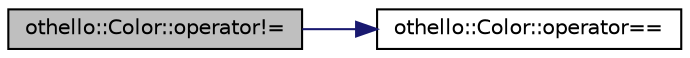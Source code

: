 digraph "othello::Color::operator!="
{
  edge [fontname="Helvetica",fontsize="10",labelfontname="Helvetica",labelfontsize="10"];
  node [fontname="Helvetica",fontsize="10",shape=record];
  rankdir="LR";
  Node1 [label="othello::Color::operator!=",height=0.2,width=0.4,color="black", fillcolor="grey75", style="filled", fontcolor="black"];
  Node1 -> Node2 [color="midnightblue",fontsize="10",style="solid",fontname="Helvetica"];
  Node2 [label="othello::Color::operator==",height=0.2,width=0.4,color="black", fillcolor="white", style="filled",URL="$d7/d02/classothello_1_1_color.html#a038f02fd019280cfa21adfd3ac44f6a2"];
}
